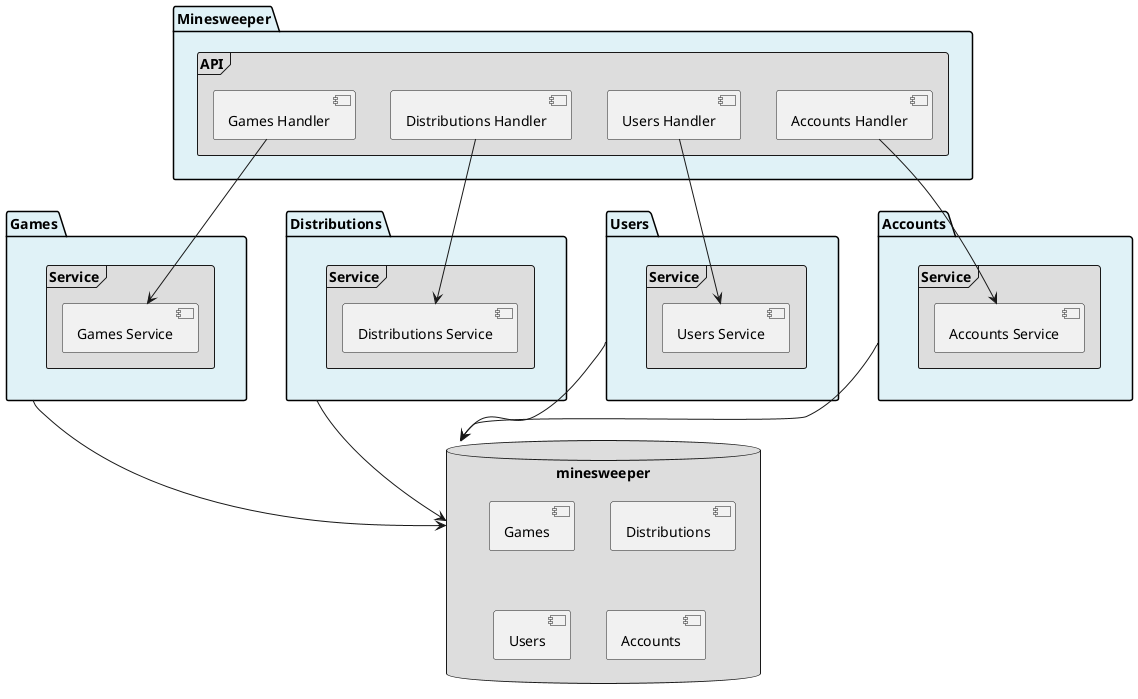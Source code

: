 @startuml API Minesweeper Arquitecture
allow_mixing

skinparam title {

}

package "Minesweeper" as Minesweeper #E0F2F7 {
    frame "API" as Minesweeper.API   #DDDDDD {
        component "Games Handler" as Minesweeper.API.Games
        component "Distributions Handler" as Minesweeper.API.Distributions
        component "Users Handler" as Minesweeper.API.Users
        component "Accounts Handler" as Minesweeper.API.Accounts
    }
   
}

package "Games" as Games #E0F2F7 {
    frame "Service" as Games.Service   #DDDDDD {
        component "Games Service" as Games.Service.Games
    }
    Minesweeper.API.Games -down-> Games.Service.Games
}

package "Distributions" as Distributions #E0F2F7 {
    frame "Service" as Distributions.Service   #DDDDDD {
        component "Distributions Service" as Distributions.Service.Distributions
    }
    Minesweeper.API.Distributions -down-> Distributions.Service.Distributions
}


package "Users" as Users #E0F2F7 {
    frame "Service" as Users.Service   #DDDDDD {
        component "Users Service" as Users.Service.Users
    }
    Minesweeper.API.Users -down-> Users.Service.Users
}

package "Accounts" as Accounts #E0F2F7 {
    frame "Service" as Accounts.Service   #DDDDDD {
        component "Accounts Service" as Accounts.Service.Accounts
    }
   Minesweeper.API.Accounts -down-> Accounts.Service.Accounts
}

database "minesweeper" as MysqlMinesweeper #DDDDDD {
    component "Games" as MysqlMinesweeper.Games
    component "Distributions" as MysqlMinesweeper.Distributions
    component "Users" as MysqlMinesweeper.Users
    component "Accounts" as MysqlMinesweeper.Accounts
}
Games -down-> MysqlMinesweeper
Distributions -down-> MysqlMinesweeper
Users -down-> MysqlMinesweeper
Accounts -down-> MysqlMinesweeper

@enduml